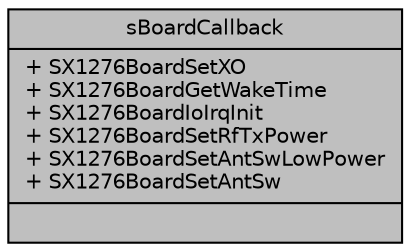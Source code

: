 digraph "sBoardCallback"
{
  edge [fontname="Helvetica",fontsize="10",labelfontname="Helvetica",labelfontsize="10"];
  node [fontname="Helvetica",fontsize="10",shape=record];
  Node1 [label="{sBoardCallback\n|+ SX1276BoardSetXO\l+ SX1276BoardGetWakeTime\l+ SX1276BoardIoIrqInit\l+ SX1276BoardSetRfTxPower\l+ SX1276BoardSetAntSwLowPower\l+ SX1276BoardSetAntSw\l|}",height=0.2,width=0.4,color="black", fillcolor="grey75", style="filled", fontcolor="black"];
}
